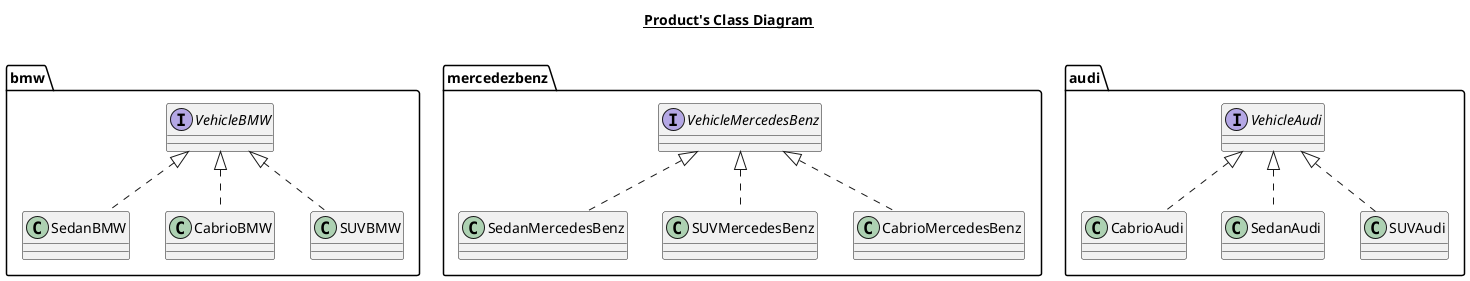 @startuml
title __Product's Class Diagram__\n

class bmw.SedanBMW {
}
class mercedezbenz.SedanMercedesBenz {
}
class mercedezbenz.SUVMercedesBenz {

}
class bmw.CabrioBMW {

}
interface mercedezbenz.VehicleMercedesBenz {
}
class audi.CabrioAudi {
}
interface bmw.VehicleBMW {
}
interface audi.VehicleAudi {
}
class mercedezbenz.CabrioMercedesBenz {
}
class audi.SedanAudi {
}
class audi.SUVAudi {
}
class bmw.SUVBMW {
}


bmw.VehicleBMW <|.. bmw.SedanBMW
mercedezbenz.VehicleMercedesBenz <|.. mercedezbenz.SedanMercedesBenz
mercedezbenz.VehicleMercedesBenz <|.. mercedezbenz.SUVMercedesBenz
bmw.VehicleBMW <|.. bmw.CabrioBMW
audi.VehicleAudi <|.. audi.CabrioAudi
mercedezbenz.VehicleMercedesBenz <|.. mercedezbenz.CabrioMercedesBenz
audi.VehicleAudi <|.. audi.SedanAudi
audi.VehicleAudi <|.. audi.SUVAudi
bmw.VehicleBMW <|.. bmw.SUVBMW
@enduml